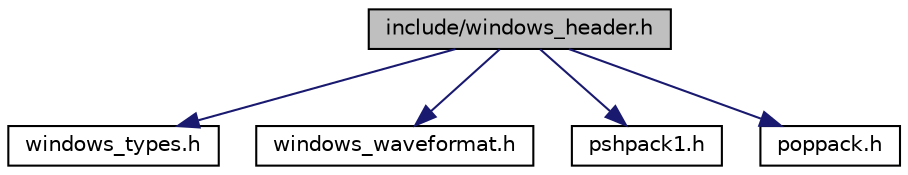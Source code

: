digraph G
{
  edge [fontname="Helvetica",fontsize="10",labelfontname="Helvetica",labelfontsize="10"];
  node [fontname="Helvetica",fontsize="10",shape=record];
  Node1 [label="include/windows_header.h",height=0.2,width=0.4,color="black", fillcolor="grey75", style="filled" fontcolor="black"];
  Node1 -> Node2 [color="midnightblue",fontsize="10",style="solid",fontname="Helvetica"];
  Node2 [label="windows_types.h",height=0.2,width=0.4,color="black", fillcolor="white", style="filled",URL="$windows__types_8h.html"];
  Node1 -> Node3 [color="midnightblue",fontsize="10",style="solid",fontname="Helvetica"];
  Node3 [label="windows_waveformat.h",height=0.2,width=0.4,color="black", fillcolor="white", style="filled",URL="$windows__waveformat_8h.html"];
  Node1 -> Node4 [color="midnightblue",fontsize="10",style="solid",fontname="Helvetica"];
  Node4 [label="pshpack1.h",height=0.2,width=0.4,color="black", fillcolor="white", style="filled",URL="$pshpack1_8h.html"];
  Node1 -> Node5 [color="midnightblue",fontsize="10",style="solid",fontname="Helvetica"];
  Node5 [label="poppack.h",height=0.2,width=0.4,color="black", fillcolor="white", style="filled",URL="$poppack_8h.html"];
}

